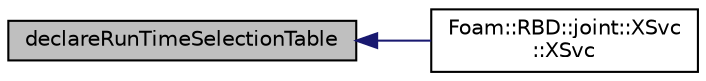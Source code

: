 digraph "declareRunTimeSelectionTable"
{
  bgcolor="transparent";
  edge [fontname="Helvetica",fontsize="10",labelfontname="Helvetica",labelfontsize="10"];
  node [fontname="Helvetica",fontsize="10",shape=record];
  rankdir="LR";
  Node1 [label="declareRunTimeSelectionTable",height=0.2,width=0.4,color="black", fillcolor="grey75", style="filled", fontcolor="black"];
  Node1 -> Node2 [dir="back",color="midnightblue",fontsize="10",style="solid",fontname="Helvetica"];
  Node2 [label="Foam::RBD::joint::XSvc\l::XSvc",height=0.2,width=0.4,color="black",URL="$a03008.html#a260dcf6f5cc39e0b3d149ad4cb5f75c5",tooltip="Null constructor. "];
}

